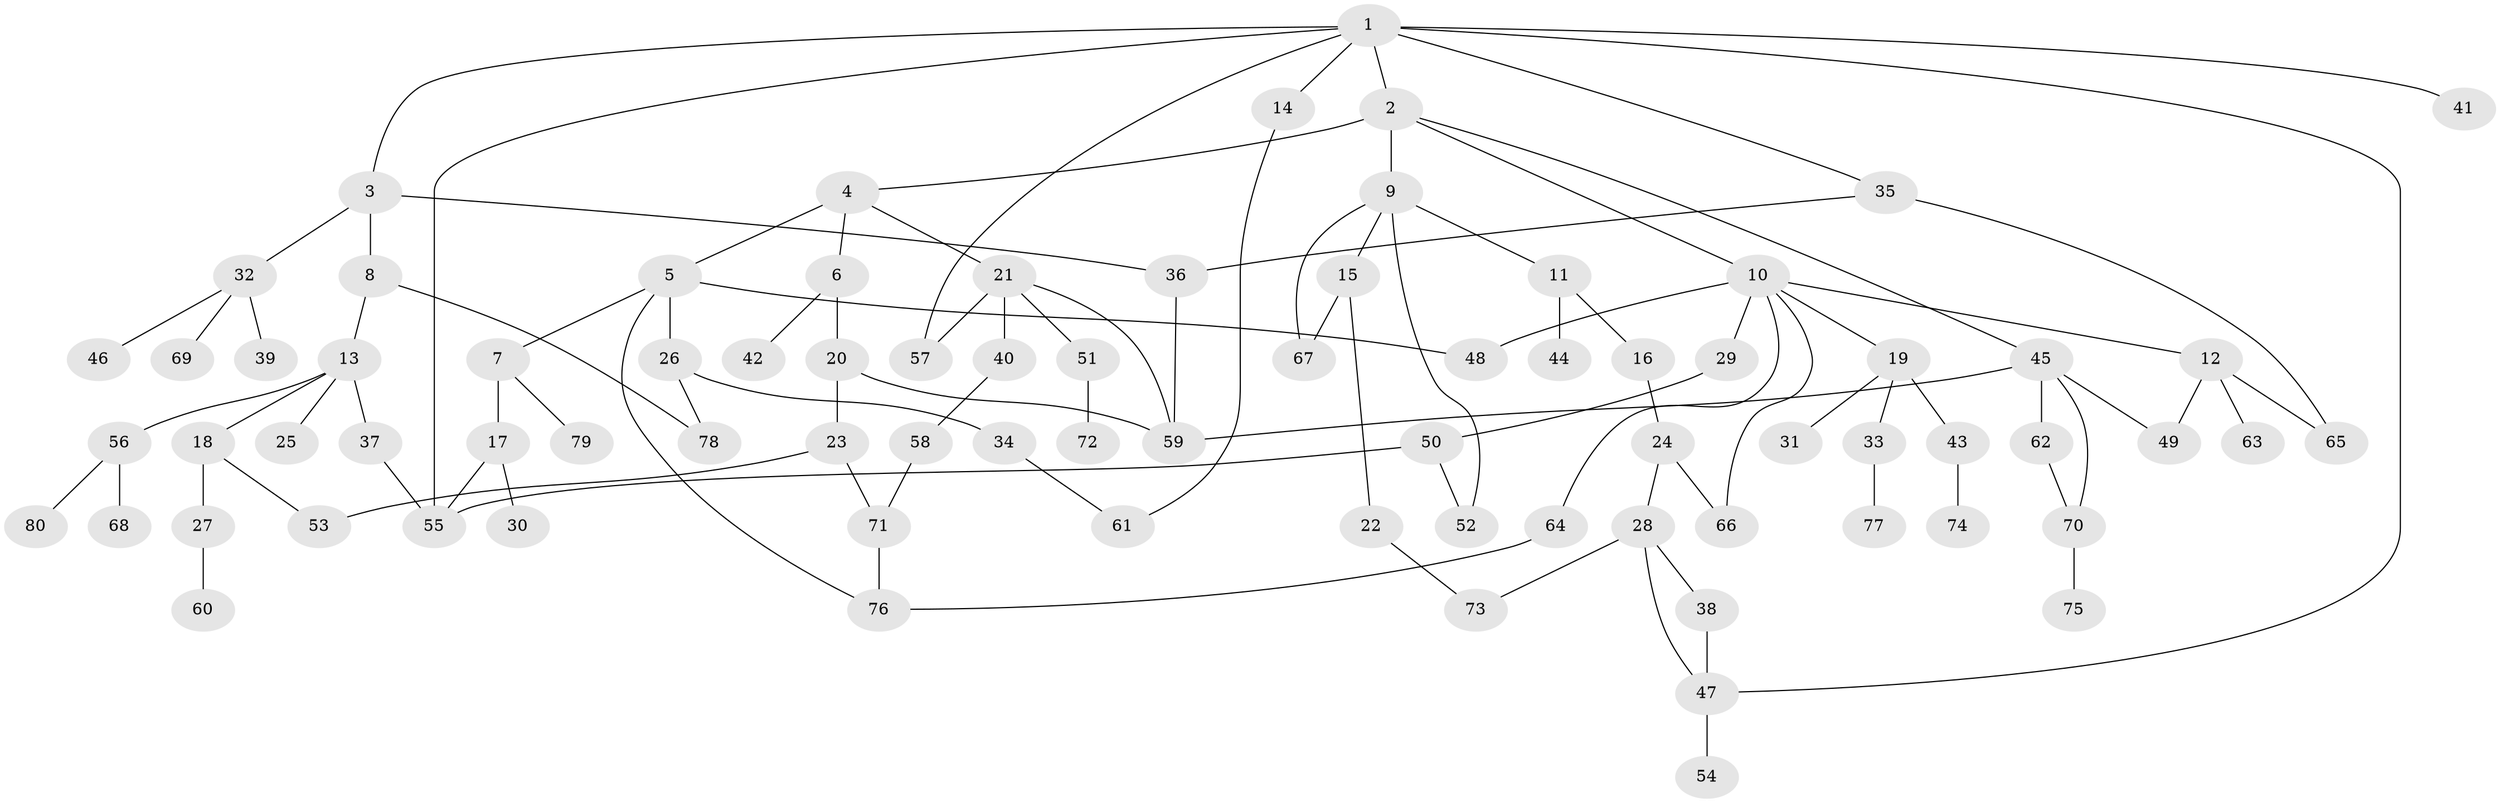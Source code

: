 // coarse degree distribution, {8: 0.0392156862745098, 5: 0.0784313725490196, 6: 0.0196078431372549, 4: 0.11764705882352941, 9: 0.0196078431372549, 2: 0.23529411764705882, 3: 0.21568627450980393, 1: 0.27450980392156865}
// Generated by graph-tools (version 1.1) at 2025/51/02/27/25 19:51:37]
// undirected, 80 vertices, 103 edges
graph export_dot {
graph [start="1"]
  node [color=gray90,style=filled];
  1;
  2;
  3;
  4;
  5;
  6;
  7;
  8;
  9;
  10;
  11;
  12;
  13;
  14;
  15;
  16;
  17;
  18;
  19;
  20;
  21;
  22;
  23;
  24;
  25;
  26;
  27;
  28;
  29;
  30;
  31;
  32;
  33;
  34;
  35;
  36;
  37;
  38;
  39;
  40;
  41;
  42;
  43;
  44;
  45;
  46;
  47;
  48;
  49;
  50;
  51;
  52;
  53;
  54;
  55;
  56;
  57;
  58;
  59;
  60;
  61;
  62;
  63;
  64;
  65;
  66;
  67;
  68;
  69;
  70;
  71;
  72;
  73;
  74;
  75;
  76;
  77;
  78;
  79;
  80;
  1 -- 2;
  1 -- 3;
  1 -- 14;
  1 -- 35;
  1 -- 41;
  1 -- 47;
  1 -- 55;
  1 -- 57;
  2 -- 4;
  2 -- 9;
  2 -- 10;
  2 -- 45;
  3 -- 8;
  3 -- 32;
  3 -- 36;
  4 -- 5;
  4 -- 6;
  4 -- 21;
  5 -- 7;
  5 -- 26;
  5 -- 76;
  5 -- 48;
  6 -- 20;
  6 -- 42;
  7 -- 17;
  7 -- 79;
  8 -- 13;
  8 -- 78;
  9 -- 11;
  9 -- 15;
  9 -- 67;
  9 -- 52;
  10 -- 12;
  10 -- 19;
  10 -- 29;
  10 -- 48;
  10 -- 64;
  10 -- 66;
  11 -- 16;
  11 -- 44;
  12 -- 63;
  12 -- 65;
  12 -- 49;
  13 -- 18;
  13 -- 25;
  13 -- 37;
  13 -- 56;
  14 -- 61;
  15 -- 22;
  15 -- 67;
  16 -- 24;
  17 -- 30;
  17 -- 55;
  18 -- 27;
  18 -- 53;
  19 -- 31;
  19 -- 33;
  19 -- 43;
  20 -- 23;
  20 -- 59;
  21 -- 40;
  21 -- 51;
  21 -- 57;
  21 -- 59;
  22 -- 73;
  23 -- 53;
  23 -- 71;
  24 -- 28;
  24 -- 66;
  26 -- 34;
  26 -- 78;
  27 -- 60;
  28 -- 38;
  28 -- 47;
  28 -- 73;
  29 -- 50;
  32 -- 39;
  32 -- 46;
  32 -- 69;
  33 -- 77;
  34 -- 61;
  35 -- 36;
  35 -- 65;
  36 -- 59;
  37 -- 55;
  38 -- 47;
  40 -- 58;
  43 -- 74;
  45 -- 49;
  45 -- 62;
  45 -- 70;
  45 -- 59;
  47 -- 54;
  50 -- 52;
  50 -- 55;
  51 -- 72;
  56 -- 68;
  56 -- 80;
  58 -- 71;
  62 -- 70;
  64 -- 76;
  70 -- 75;
  71 -- 76;
}
